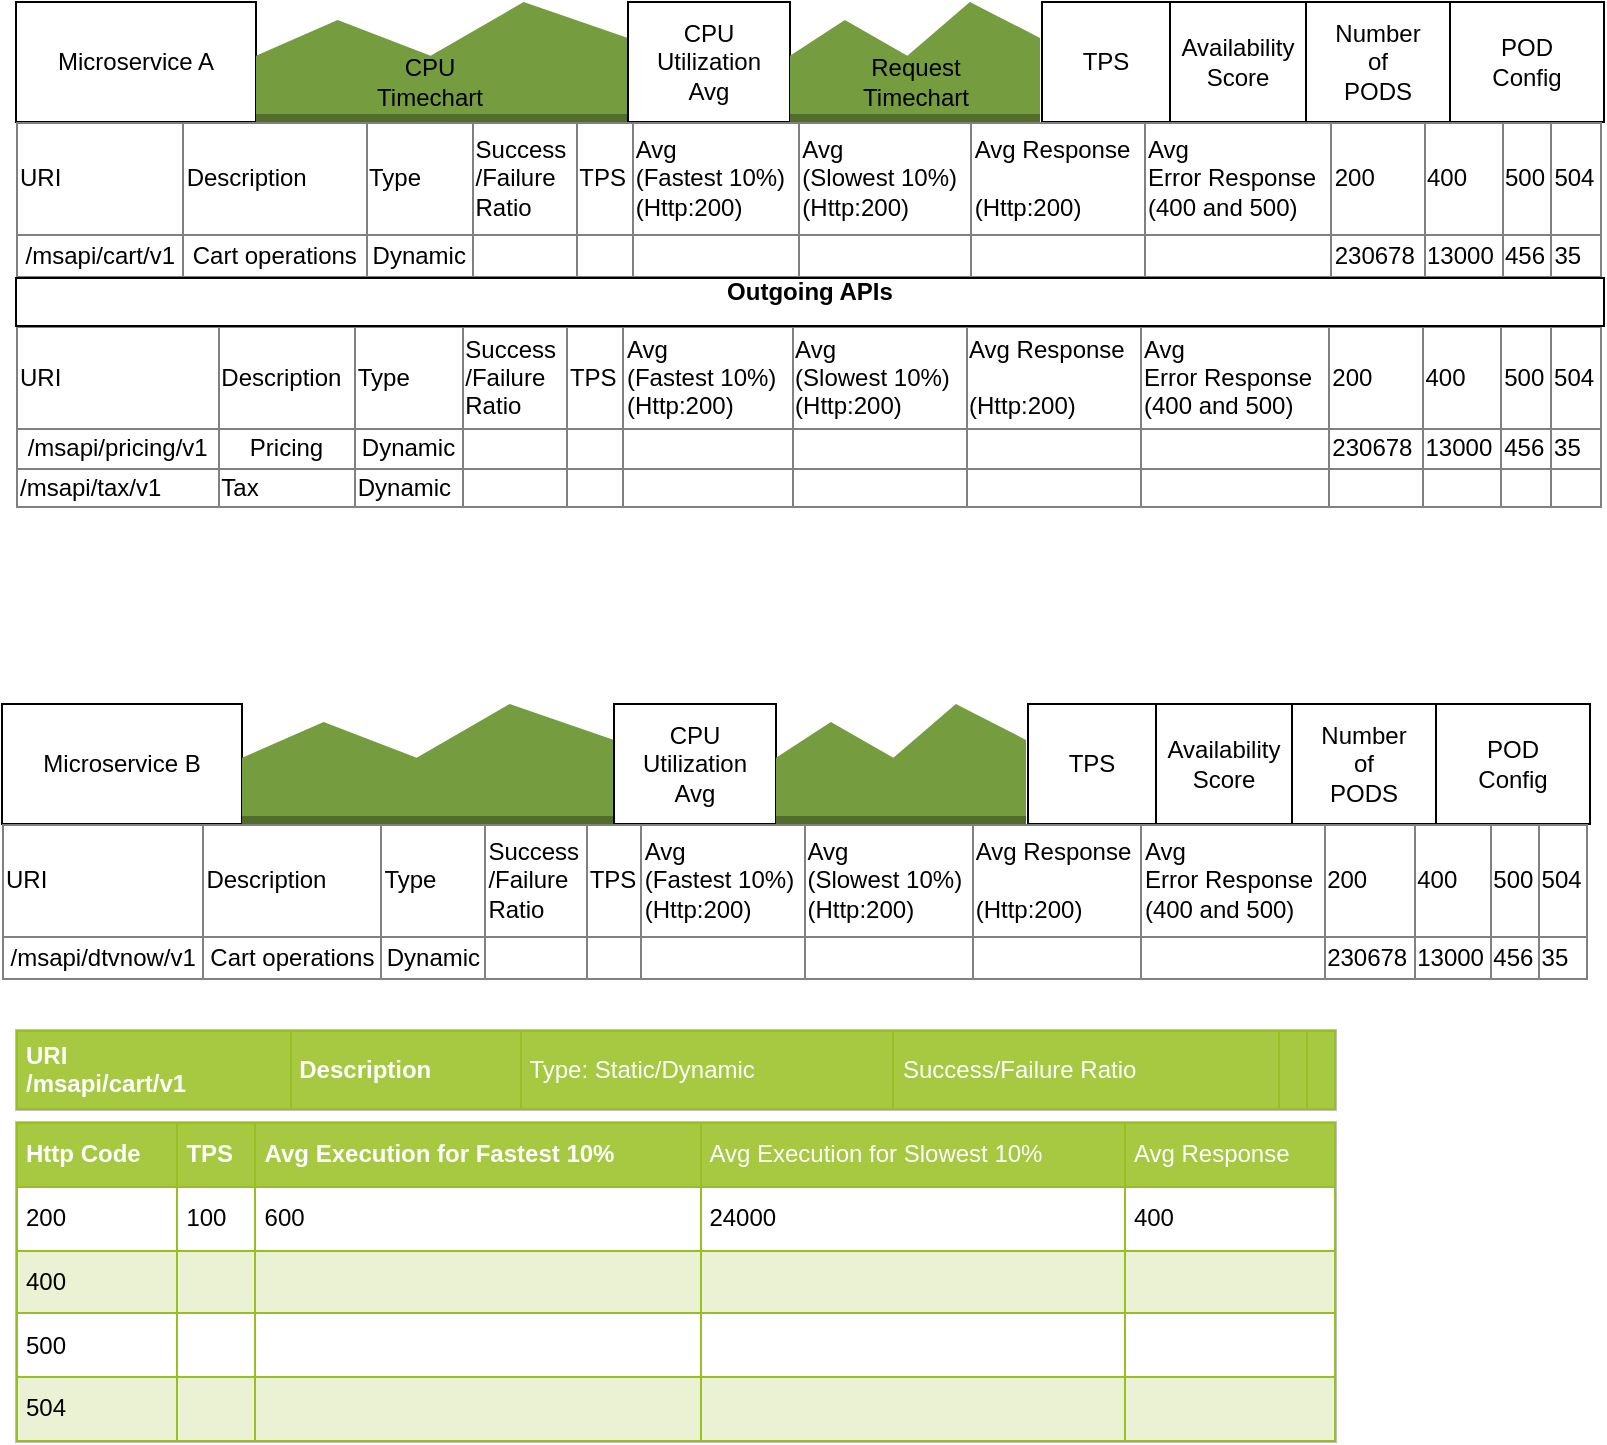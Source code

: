 <mxfile version="13.0.4" type="github"><diagram id="SKSt6Fw44D2X-K_B1GdI" name="Page-1"><mxGraphModel dx="981" dy="526" grid="0" gridSize="10" guides="1" tooltips="1" connect="1" arrows="1" fold="1" page="1" pageScale="1" pageWidth="4681" pageHeight="3300" math="0" shadow="0"><root><mxCell id="0"/><mxCell id="1" parent="0"/><mxCell id="Rv971qRd4FcNEJZvuquA-1" value="Microservice A" style="rounded=0;whiteSpace=wrap;html=1;" vertex="1" parent="1"><mxGeometry x="270" y="260" width="120" height="60" as="geometry"/></mxCell><mxCell id="Rv971qRd4FcNEJZvuquA-3" value="" style="outlineConnect=0;dashed=0;verticalLabelPosition=bottom;verticalAlign=top;align=center;html=1;shape=mxgraph.aws3.monitoring;fillColor=#759C3E;gradientColor=none;" vertex="1" parent="1"><mxGeometry x="390" y="260" width="186" height="60" as="geometry"/></mxCell><mxCell id="Rv971qRd4FcNEJZvuquA-4" value="CPU&lt;br&gt;Utilization&lt;br&gt;Avg" style="rounded=0;whiteSpace=wrap;html=1;" vertex="1" parent="1"><mxGeometry x="576" y="260" width="81" height="60" as="geometry"/></mxCell><mxCell id="Rv971qRd4FcNEJZvuquA-5" value="&lt;table border=&quot;1&quot; width=&quot;100%&quot; cellpadding=&quot;4&quot; style=&quot;width: 100% ; height: 100% ; border-collapse: collapse&quot;&gt;&lt;tbody&gt;&lt;tr style=&quot;background-color: #a7c942 ; color: #ffffff ; border: 1px solid #98bf21&quot;&gt;&lt;th align=&quot;left&quot;&gt;Http Code&lt;/th&gt;&lt;th align=&quot;left&quot;&gt;TPS&lt;/th&gt;&lt;th align=&quot;left&quot;&gt;Avg Execution for Fastest 10%&lt;/th&gt;&lt;td&gt;Avg Execution for Slowest 10%&lt;/td&gt;&lt;td&gt;Avg Response&lt;/td&gt;&lt;/tr&gt;&lt;tr style=&quot;border: 1px solid #98bf21&quot;&gt;&lt;td&gt;200&lt;/td&gt;&lt;td&gt;100&lt;/td&gt;&lt;td&gt;600&lt;/td&gt;&lt;td&gt;24000&lt;/td&gt;&lt;td&gt;400&lt;/td&gt;&lt;/tr&gt;&lt;tr style=&quot;background-color: #eaf2d3 ; border: 1px solid #98bf21&quot;&gt;&lt;td&gt;400&lt;/td&gt;&lt;td&gt;&lt;/td&gt;&lt;td&gt;&lt;br&gt;&lt;/td&gt;&lt;td&gt;&lt;br&gt;&lt;/td&gt;&lt;td&gt;&lt;br&gt;&lt;/td&gt;&lt;/tr&gt;&lt;tr style=&quot;border: 1px solid #98bf21&quot;&gt;&lt;td&gt;500&lt;/td&gt;&lt;td&gt;&lt;/td&gt;&lt;td&gt;&lt;br&gt;&lt;/td&gt;&lt;td&gt;&lt;br&gt;&lt;/td&gt;&lt;td&gt;&lt;br&gt;&lt;/td&gt;&lt;/tr&gt;&lt;tr style=&quot;background-color: #eaf2d3 ; border: 1px solid #98bf21&quot;&gt;&lt;td&gt;504&lt;/td&gt;&lt;td&gt;&lt;/td&gt;&lt;td&gt;&lt;/td&gt;&lt;td&gt;&lt;br&gt;&lt;/td&gt;&lt;td&gt;&lt;br&gt;&lt;/td&gt;&lt;/tr&gt;&lt;/tbody&gt;&lt;/table&gt;" style="text;html=1;strokeColor=#c0c0c0;fillColor=#ffffff;overflow=fill;rounded=0;" vertex="1" parent="1"><mxGeometry x="270" y="820" width="660" height="160" as="geometry"/></mxCell><mxCell id="Rv971qRd4FcNEJZvuquA-6" value="Availability&lt;br&gt;Score" style="rounded=0;whiteSpace=wrap;html=1;" vertex="1" parent="1"><mxGeometry x="847" y="260" width="68" height="60" as="geometry"/></mxCell><mxCell id="Rv971qRd4FcNEJZvuquA-7" value="&lt;table border=&quot;1&quot; width=&quot;100%&quot; cellpadding=&quot;4&quot; style=&quot;width: 100% ; height: 100% ; border-collapse: collapse&quot;&gt;&lt;tbody&gt;&lt;tr style=&quot;background-color: #a7c942 ; color: #ffffff ; border: 1px solid #98bf21&quot;&gt;&lt;th align=&quot;left&quot;&gt;URI&lt;br&gt;/msapi/cart/v1&lt;/th&gt;&lt;th align=&quot;left&quot;&gt;Description&lt;/th&gt;&lt;td&gt;Type: Static/Dynamic&lt;/td&gt;&lt;td&gt;Success/Failure Ratio&lt;/td&gt;&lt;td&gt;&lt;br&gt;&lt;/td&gt;&lt;td&gt;&lt;br&gt;&lt;/td&gt;&lt;/tr&gt;&lt;/tbody&gt;&lt;/table&gt;" style="text;html=1;strokeColor=#c0c0c0;fillColor=#3399FF;overflow=fill;rounded=0;" vertex="1" parent="1"><mxGeometry x="270" y="774" width="660" height="40" as="geometry"/></mxCell><mxCell id="Rv971qRd4FcNEJZvuquA-8" value="TPS" style="rounded=0;whiteSpace=wrap;html=1;" vertex="1" parent="1"><mxGeometry x="783" y="260" width="64" height="60" as="geometry"/></mxCell><mxCell id="Rv971qRd4FcNEJZvuquA-9" value="Number&lt;br&gt;of&lt;br&gt;PODS" style="rounded=0;whiteSpace=wrap;html=1;" vertex="1" parent="1"><mxGeometry x="915" y="260" width="72" height="60" as="geometry"/></mxCell><mxCell id="Rv971qRd4FcNEJZvuquA-10" value="POD&lt;br&gt;Config" style="rounded=0;whiteSpace=wrap;html=1;" vertex="1" parent="1"><mxGeometry x="987" y="260" width="77" height="60" as="geometry"/></mxCell><mxCell id="Rv971qRd4FcNEJZvuquA-11" value="&lt;table border=&quot;1&quot; width=&quot;100%&quot; style=&quot;width: 100% ; height: 100% ; border-collapse: collapse&quot;&gt;&lt;tbody&gt;&lt;tr&gt;&lt;td&gt;URI&lt;/td&gt;&lt;td&gt;Description&lt;/td&gt;&lt;td&gt;Type&lt;/td&gt;&lt;td&gt;Success&lt;br&gt;/Failure&lt;br&gt;Ratio&lt;/td&gt;&lt;td&gt;TPS&lt;/td&gt;&lt;td&gt;Avg&amp;nbsp;&lt;br&gt;(Fastest 10%)&lt;br&gt;(Http:200)&lt;/td&gt;&lt;td&gt;Avg &lt;br&gt;(Slowest 10%)&lt;br&gt;(Http:200)&lt;br&gt;&lt;/td&gt;&lt;td&gt;Avg Response&lt;br&gt;&lt;br&gt;(Http:200)&lt;br&gt;&lt;/td&gt;&lt;td&gt;Avg &lt;br&gt;Error Response&lt;br&gt;(400 and 500)&lt;/td&gt;&lt;td&gt;200&lt;/td&gt;&lt;td&gt;400&lt;/td&gt;&lt;td&gt;500&lt;/td&gt;&lt;td&gt;504&lt;/td&gt;&lt;/tr&gt;&lt;tr&gt;&lt;td align=&quot;center&quot;&gt;/msapi/cart/v1&lt;/td&gt;&lt;td align=&quot;center&quot;&gt;Cart operations&lt;/td&gt;&lt;td align=&quot;center&quot;&gt;Dynamic&lt;/td&gt;&lt;td&gt;&lt;br&gt;&lt;/td&gt;&lt;td&gt;&lt;br&gt;&lt;/td&gt;&lt;td&gt;&lt;br&gt;&lt;/td&gt;&lt;td&gt;&lt;br&gt;&lt;/td&gt;&lt;td&gt;&lt;br&gt;&lt;/td&gt;&lt;td&gt;&lt;br&gt;&lt;/td&gt;&lt;td&gt;230678&lt;/td&gt;&lt;td&gt;13000&lt;/td&gt;&lt;td&gt;456&lt;/td&gt;&lt;td&gt;35&lt;/td&gt;&lt;/tr&gt;&lt;/tbody&gt;&lt;/table&gt;" style="text;html=1;strokeColor=none;fillColor=none;overflow=fill;" vertex="1" parent="1"><mxGeometry x="270" y="320" width="793" height="78" as="geometry"/></mxCell><mxCell id="Rv971qRd4FcNEJZvuquA-12" value="" style="outlineConnect=0;dashed=0;verticalLabelPosition=bottom;verticalAlign=top;align=center;html=1;shape=mxgraph.aws3.monitoring;fillColor=#759C3E;gradientColor=none;" vertex="1" parent="1"><mxGeometry x="657" y="260" width="125" height="60" as="geometry"/></mxCell><mxCell id="Rv971qRd4FcNEJZvuquA-13" value="Microservice B" style="rounded=0;whiteSpace=wrap;html=1;" vertex="1" parent="1"><mxGeometry x="263" y="611" width="120" height="60" as="geometry"/></mxCell><mxCell id="Rv971qRd4FcNEJZvuquA-14" value="" style="outlineConnect=0;dashed=0;verticalLabelPosition=bottom;verticalAlign=top;align=center;html=1;shape=mxgraph.aws3.monitoring;fillColor=#759C3E;gradientColor=none;" vertex="1" parent="1"><mxGeometry x="383" y="611" width="186" height="60" as="geometry"/></mxCell><mxCell id="Rv971qRd4FcNEJZvuquA-15" value="CPU&lt;br&gt;Utilization&lt;br&gt;Avg" style="rounded=0;whiteSpace=wrap;html=1;" vertex="1" parent="1"><mxGeometry x="569" y="611" width="81" height="60" as="geometry"/></mxCell><mxCell id="Rv971qRd4FcNEJZvuquA-16" value="Availability&lt;br&gt;Score" style="rounded=0;whiteSpace=wrap;html=1;" vertex="1" parent="1"><mxGeometry x="840" y="611" width="68" height="60" as="geometry"/></mxCell><mxCell id="Rv971qRd4FcNEJZvuquA-17" value="TPS" style="rounded=0;whiteSpace=wrap;html=1;" vertex="1" parent="1"><mxGeometry x="776" y="611" width="64" height="60" as="geometry"/></mxCell><mxCell id="Rv971qRd4FcNEJZvuquA-18" value="Number&lt;br&gt;of&lt;br&gt;PODS" style="rounded=0;whiteSpace=wrap;html=1;" vertex="1" parent="1"><mxGeometry x="908" y="611" width="72" height="60" as="geometry"/></mxCell><mxCell id="Rv971qRd4FcNEJZvuquA-19" value="POD&lt;br&gt;Config" style="rounded=0;whiteSpace=wrap;html=1;" vertex="1" parent="1"><mxGeometry x="980" y="611" width="77" height="60" as="geometry"/></mxCell><mxCell id="Rv971qRd4FcNEJZvuquA-20" value="&lt;table border=&quot;1&quot; width=&quot;100%&quot; style=&quot;width: 100% ; height: 100% ; border-collapse: collapse&quot;&gt;&lt;tbody&gt;&lt;tr&gt;&lt;td&gt;URI&lt;/td&gt;&lt;td&gt;Description&lt;/td&gt;&lt;td&gt;Type&lt;/td&gt;&lt;td&gt;Success&lt;br&gt;/Failure&lt;br&gt;Ratio&lt;/td&gt;&lt;td&gt;TPS&lt;/td&gt;&lt;td&gt;Avg&amp;nbsp;&lt;br&gt;(Fastest 10%)&lt;br&gt;(Http:200)&lt;/td&gt;&lt;td&gt;Avg &lt;br&gt;(Slowest 10%)&lt;br&gt;(Http:200)&lt;br&gt;&lt;/td&gt;&lt;td&gt;Avg Response&lt;br&gt;&lt;br&gt;(Http:200)&lt;br&gt;&lt;/td&gt;&lt;td&gt;Avg &lt;br&gt;Error Response&lt;br&gt;(400 and 500)&lt;/td&gt;&lt;td&gt;200&lt;/td&gt;&lt;td&gt;400&lt;/td&gt;&lt;td&gt;500&lt;/td&gt;&lt;td&gt;504&lt;/td&gt;&lt;/tr&gt;&lt;tr&gt;&lt;td align=&quot;center&quot;&gt;/msapi/dtvnow/v1&lt;/td&gt;&lt;td align=&quot;center&quot;&gt;Cart operations&lt;/td&gt;&lt;td align=&quot;center&quot;&gt;Dynamic&lt;/td&gt;&lt;td&gt;&lt;br&gt;&lt;/td&gt;&lt;td&gt;&lt;br&gt;&lt;/td&gt;&lt;td&gt;&lt;br&gt;&lt;/td&gt;&lt;td&gt;&lt;br&gt;&lt;/td&gt;&lt;td&gt;&lt;br&gt;&lt;/td&gt;&lt;td&gt;&lt;br&gt;&lt;/td&gt;&lt;td&gt;230678&lt;/td&gt;&lt;td&gt;13000&lt;/td&gt;&lt;td&gt;456&lt;/td&gt;&lt;td&gt;35&lt;/td&gt;&lt;/tr&gt;&lt;/tbody&gt;&lt;/table&gt;" style="text;html=1;strokeColor=none;fillColor=none;overflow=fill;" vertex="1" parent="1"><mxGeometry x="263" y="671" width="793" height="78" as="geometry"/></mxCell><mxCell id="Rv971qRd4FcNEJZvuquA-21" value="" style="outlineConnect=0;dashed=0;verticalLabelPosition=bottom;verticalAlign=top;align=center;html=1;shape=mxgraph.aws3.monitoring;fillColor=#759C3E;gradientColor=none;" vertex="1" parent="1"><mxGeometry x="650" y="611" width="125" height="60" as="geometry"/></mxCell><mxCell id="Rv971qRd4FcNEJZvuquA-22" value="CPU Timechart" style="text;html=1;strokeColor=none;fillColor=none;align=center;verticalAlign=middle;whiteSpace=wrap;rounded=0;" vertex="1" parent="1"><mxGeometry x="451" y="290" width="52" height="20" as="geometry"/></mxCell><mxCell id="Rv971qRd4FcNEJZvuquA-23" value="Request&lt;br&gt;Timechart" style="text;html=1;strokeColor=none;fillColor=none;align=center;verticalAlign=middle;whiteSpace=wrap;rounded=0;" vertex="1" parent="1"><mxGeometry x="693.5" y="290" width="52" height="20" as="geometry"/></mxCell><mxCell id="Rv971qRd4FcNEJZvuquA-24" value="&lt;table border=&quot;1&quot; width=&quot;100%&quot; style=&quot;width: 100% ; height: 100% ; border-collapse: collapse&quot;&gt;&lt;tbody&gt;&lt;tr&gt;&lt;td&gt;URI&lt;/td&gt;&lt;td&gt;Description&lt;/td&gt;&lt;td&gt;Type&lt;/td&gt;&lt;td&gt;Success&lt;br&gt;/Failure&lt;br&gt;Ratio&lt;/td&gt;&lt;td&gt;TPS&lt;/td&gt;&lt;td&gt;Avg&amp;nbsp;&lt;br&gt;(Fastest 10%)&lt;br&gt;(Http:200)&lt;/td&gt;&lt;td&gt;Avg &lt;br&gt;(Slowest 10%)&lt;br&gt;(Http:200)&lt;br&gt;&lt;/td&gt;&lt;td&gt;Avg Response&lt;br&gt;&lt;br&gt;(Http:200)&lt;br&gt;&lt;/td&gt;&lt;td&gt;Avg &lt;br&gt;Error Response&lt;br&gt;(400 and 500)&lt;/td&gt;&lt;td&gt;200&lt;/td&gt;&lt;td&gt;400&lt;/td&gt;&lt;td&gt;500&lt;/td&gt;&lt;td&gt;504&lt;/td&gt;&lt;/tr&gt;&lt;tr&gt;&lt;td align=&quot;center&quot;&gt;/msapi/pricing/v1&lt;/td&gt;&lt;td align=&quot;center&quot;&gt;Pricing&lt;/td&gt;&lt;td align=&quot;center&quot;&gt;Dynamic&lt;/td&gt;&lt;td&gt;&lt;br&gt;&lt;/td&gt;&lt;td&gt;&lt;br&gt;&lt;/td&gt;&lt;td&gt;&lt;br&gt;&lt;/td&gt;&lt;td&gt;&lt;br&gt;&lt;/td&gt;&lt;td&gt;&lt;br&gt;&lt;/td&gt;&lt;td&gt;&lt;br&gt;&lt;/td&gt;&lt;td&gt;230678&lt;/td&gt;&lt;td&gt;13000&lt;/td&gt;&lt;td&gt;456&lt;/td&gt;&lt;td&gt;35&lt;/td&gt;&lt;/tr&gt;&lt;tr&gt;&lt;td&gt;/msapi/tax/v1&lt;/td&gt;&lt;td&gt;Tax&lt;/td&gt;&lt;td&gt;Dynamic&lt;/td&gt;&lt;td&gt;&lt;br&gt;&lt;/td&gt;&lt;td&gt;&lt;br&gt;&lt;/td&gt;&lt;td&gt;&lt;br&gt;&lt;/td&gt;&lt;td&gt;&lt;br&gt;&lt;/td&gt;&lt;td&gt;&lt;br&gt;&lt;/td&gt;&lt;td&gt;&lt;br&gt;&lt;/td&gt;&lt;td&gt;&lt;br&gt;&lt;/td&gt;&lt;td&gt;&lt;br&gt;&lt;/td&gt;&lt;td&gt;&lt;br&gt;&lt;/td&gt;&lt;td&gt;&lt;br&gt;&lt;/td&gt;&lt;/tr&gt;&lt;/tbody&gt;&lt;/table&gt;" style="text;html=1;strokeColor=none;fillColor=none;overflow=fill;" vertex="1" parent="1"><mxGeometry x="270" y="422" width="793" height="91" as="geometry"/></mxCell><mxCell id="Rv971qRd4FcNEJZvuquA-29" value="&lt;div style=&quot;text-align: center&quot;&gt;&lt;span&gt;&lt;b&gt;Outgoing APIs&lt;/b&gt;&lt;/span&gt;&lt;/div&gt;" style="text;html=1;strokeColor=#000000;fillColor=none;overflow=fill;perimeterSpacing=1;" vertex="1" parent="1"><mxGeometry x="270" y="398" width="794" height="24" as="geometry"/></mxCell></root></mxGraphModel></diagram></mxfile>